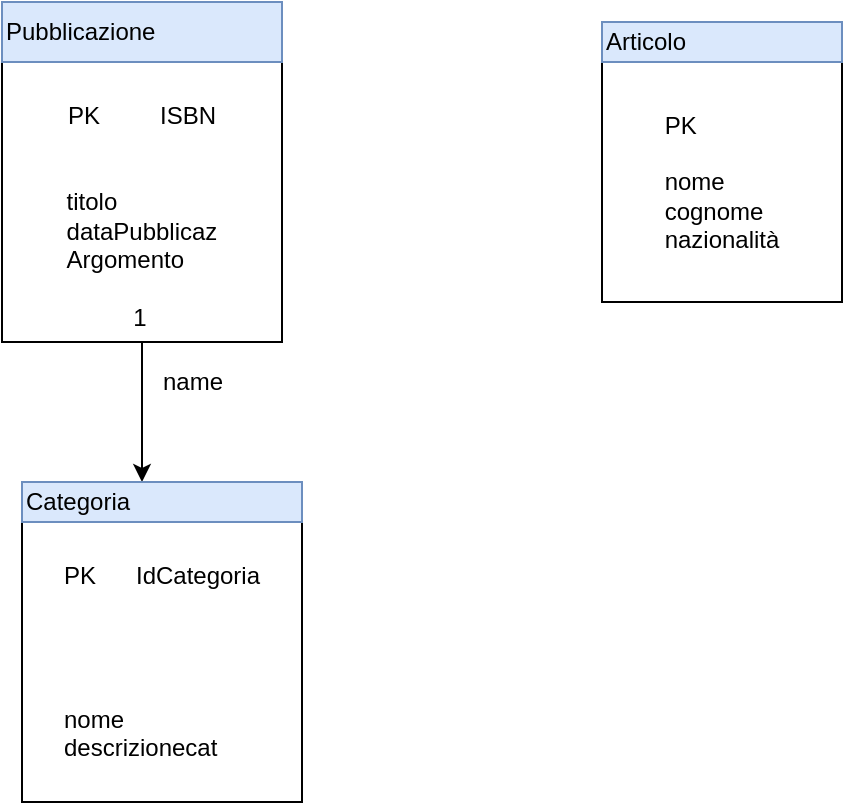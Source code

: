 <mxfile version="13.8.0" type="github">
  <diagram name="Page-1" id="e7e014a7-5840-1c2e-5031-d8a46d1fe8dd">
    <mxGraphModel dx="744" dy="456" grid="1" gridSize="10" guides="1" tooltips="1" connect="1" arrows="1" fold="1" page="1" pageScale="1" pageWidth="1169" pageHeight="826" background="#ffffff" math="0" shadow="0">
      <root>
        <mxCell id="0" />
        <mxCell id="1" parent="0" />
        <mxCell id="1lt5k6IH-QPzhiE2qlpN-62" value="&lt;div style=&quot;text-align: left&quot;&gt;&lt;span&gt;PK&amp;nbsp; &amp;nbsp; &amp;nbsp; IdCategoria&lt;/span&gt;&lt;br&gt;&lt;/div&gt;&lt;div style=&quot;text-align: left&quot;&gt;&lt;span&gt;&lt;br&gt;&lt;/span&gt;&lt;/div&gt;&lt;div style=&quot;text-align: left&quot;&gt;&lt;span&gt;&lt;br&gt;&lt;/span&gt;&lt;/div&gt;&lt;div style=&quot;text-align: left&quot;&gt;&lt;span&gt;&lt;br&gt;&lt;/span&gt;&lt;/div&gt;&lt;br&gt;&lt;div style=&quot;text-align: left&quot;&gt;&lt;span&gt;nome&lt;/span&gt;&lt;/div&gt;&lt;div style=&quot;text-align: left&quot;&gt;&lt;span&gt;descrizionecat&lt;/span&gt;&lt;/div&gt;" style="whiteSpace=wrap;html=1;aspect=fixed;" vertex="1" parent="1">
          <mxGeometry x="60" y="370" width="140" height="140" as="geometry" />
        </mxCell>
        <mxCell id="1lt5k6IH-QPzhiE2qlpN-66" value="" style="edgeStyle=orthogonalEdgeStyle;rounded=0;orthogonalLoop=1;jettySize=auto;html=1;" edge="1" parent="1" source="1lt5k6IH-QPzhiE2qlpN-63">
          <mxGeometry relative="1" as="geometry">
            <mxPoint x="120" y="350" as="targetPoint" />
            <Array as="points">
              <mxPoint x="120" y="340" />
              <mxPoint x="120" y="340" />
            </Array>
          </mxGeometry>
        </mxCell>
        <mxCell id="1lt5k6IH-QPzhiE2qlpN-63" value="&amp;nbsp;&lt;br&gt;PK&amp;nbsp; &amp;nbsp; &amp;nbsp; &amp;nbsp; &amp;nbsp;ISBN&lt;br&gt;&lt;br&gt;&lt;br&gt;&lt;div style=&quot;text-align: left&quot;&gt;&lt;span&gt;titolo&lt;/span&gt;&lt;/div&gt;&lt;div style=&quot;text-align: left&quot;&gt;&lt;span&gt;dataPubblicaz&lt;/span&gt;&lt;/div&gt;&lt;div style=&quot;text-align: left&quot;&gt;&lt;span&gt;Argomento&lt;/span&gt;&lt;/div&gt;&lt;div style=&quot;text-align: left&quot;&gt;&lt;span&gt;&lt;br&gt;&lt;/span&gt;&lt;/div&gt;&lt;div style=&quot;text-align: left&quot;&gt;&lt;span&gt;&amp;nbsp; &amp;nbsp; &amp;nbsp; &amp;nbsp; &amp;nbsp; 1&lt;/span&gt;&lt;/div&gt;" style="whiteSpace=wrap;html=1;aspect=fixed;" vertex="1" parent="1">
          <mxGeometry x="50" y="140" width="140" height="140" as="geometry" />
        </mxCell>
        <mxCell id="1lt5k6IH-QPzhiE2qlpN-65" value="&lt;div style=&quot;text-align: left&quot;&gt;&lt;br&gt;&lt;/div&gt;&lt;div style=&quot;text-align: left&quot;&gt;&lt;span&gt;PK&lt;/span&gt;&lt;/div&gt;&lt;div style=&quot;text-align: left&quot;&gt;&lt;span&gt;&lt;br&gt;&lt;/span&gt;&lt;/div&gt;&lt;div style=&quot;text-align: left&quot;&gt;nome&lt;/div&gt;&lt;div style=&quot;text-align: left&quot;&gt;cognome&lt;/div&gt;&lt;div style=&quot;text-align: left&quot;&gt;nazionalità&lt;/div&gt;&lt;br&gt;" style="whiteSpace=wrap;html=1;aspect=fixed;" vertex="1" parent="1">
          <mxGeometry x="350" y="140" width="120" height="120" as="geometry" />
        </mxCell>
        <mxCell id="1lt5k6IH-QPzhiE2qlpN-67" value="name" style="text;html=1;align=center;verticalAlign=middle;resizable=0;points=[];autosize=1;" vertex="1" parent="1">
          <mxGeometry x="120" y="290" width="50" height="20" as="geometry" />
        </mxCell>
        <mxCell id="1lt5k6IH-QPzhiE2qlpN-70" value="Pubblicazione" style="whiteSpace=wrap;html=1;align=left;fillColor=#dae8fc;strokeColor=#6c8ebf;" vertex="1" parent="1">
          <mxGeometry x="50" y="110" width="140" height="30" as="geometry" />
        </mxCell>
        <mxCell id="1lt5k6IH-QPzhiE2qlpN-71" value="Categoria" style="whiteSpace=wrap;html=1;align=left;fillColor=#dae8fc;strokeColor=#6c8ebf;" vertex="1" parent="1">
          <mxGeometry x="60" y="350" width="140" height="20" as="geometry" />
        </mxCell>
        <mxCell id="1lt5k6IH-QPzhiE2qlpN-72" value="Articolo" style="whiteSpace=wrap;html=1;fillColor=#dae8fc;strokeColor=#6c8ebf;align=left;" vertex="1" parent="1">
          <mxGeometry x="350" y="120" width="120" height="20" as="geometry" />
        </mxCell>
      </root>
    </mxGraphModel>
  </diagram>
</mxfile>
